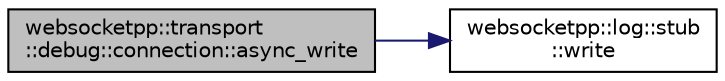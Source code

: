 digraph "websocketpp::transport::debug::connection::async_write"
{
  edge [fontname="Helvetica",fontsize="10",labelfontname="Helvetica",labelfontsize="10"];
  node [fontname="Helvetica",fontsize="10",shape=record];
  rankdir="LR";
  Node8 [label="websocketpp::transport\l::debug::connection::async_write",height=0.2,width=0.4,color="black", fillcolor="grey75", style="filled", fontcolor="black"];
  Node8 -> Node9 [color="midnightblue",fontsize="10",style="solid"];
  Node9 [label="websocketpp::log::stub\l::write",height=0.2,width=0.4,color="black", fillcolor="white", style="filled",URL="$classwebsocketpp_1_1log_1_1stub.html#ae14dd42a83305f2dd9c03fc5018c88ee",tooltip="Write a string message to the given channel. "];
}
